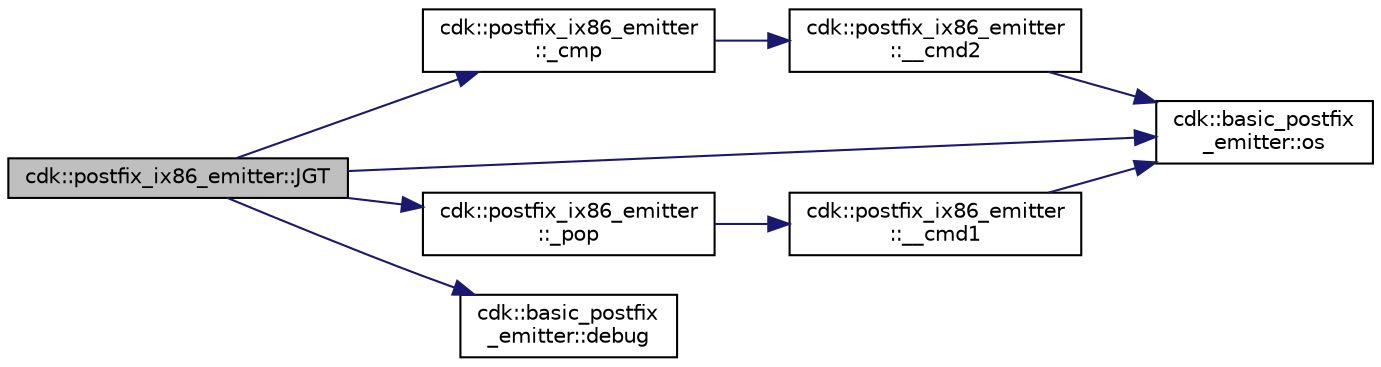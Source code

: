 digraph "cdk::postfix_ix86_emitter::JGT"
{
 // INTERACTIVE_SVG=YES
 // LATEX_PDF_SIZE
  edge [fontname="Helvetica",fontsize="10",labelfontname="Helvetica",labelfontsize="10"];
  node [fontname="Helvetica",fontsize="10",shape=record];
  rankdir="LR";
  Node1 [label="cdk::postfix_ix86_emitter::JGT",height=0.2,width=0.4,color="black", fillcolor="grey75", style="filled", fontcolor="black",tooltip=" "];
  Node1 -> Node2 [color="midnightblue",fontsize="10",style="solid",fontname="Helvetica"];
  Node2 [label="cdk::postfix_ix86_emitter\l::_cmp",height=0.2,width=0.4,color="black", fillcolor="white", style="filled",URL="$classcdk_1_1postfix__ix86__emitter.html#a19c3d045ba3eb3713add6ee6eca91203",tooltip=" "];
  Node2 -> Node3 [color="midnightblue",fontsize="10",style="solid",fontname="Helvetica"];
  Node3 [label="cdk::postfix_ix86_emitter\l::__cmd2",height=0.2,width=0.4,color="black", fillcolor="white", style="filled",URL="$classcdk_1_1postfix__ix86__emitter.html#a7ee08dc5f5cf276f660d61b07fa109ce",tooltip=" "];
  Node3 -> Node4 [color="midnightblue",fontsize="10",style="solid",fontname="Helvetica"];
  Node4 [label="cdk::basic_postfix\l_emitter::os",height=0.2,width=0.4,color="black", fillcolor="white", style="filled",URL="$classcdk_1_1basic__postfix__emitter.html#a34b69125c2b35e846461de6328894166",tooltip=" "];
  Node1 -> Node5 [color="midnightblue",fontsize="10",style="solid",fontname="Helvetica"];
  Node5 [label="cdk::postfix_ix86_emitter\l::_pop",height=0.2,width=0.4,color="black", fillcolor="white", style="filled",URL="$classcdk_1_1postfix__ix86__emitter.html#ab519acd16f1a396be00e1699692c8db2",tooltip=" "];
  Node5 -> Node6 [color="midnightblue",fontsize="10",style="solid",fontname="Helvetica"];
  Node6 [label="cdk::postfix_ix86_emitter\l::__cmd1",height=0.2,width=0.4,color="black", fillcolor="white", style="filled",URL="$classcdk_1_1postfix__ix86__emitter.html#af74d0fe04f44790b197b39ea81b2701a",tooltip=" "];
  Node6 -> Node4 [color="midnightblue",fontsize="10",style="solid",fontname="Helvetica"];
  Node1 -> Node7 [color="midnightblue",fontsize="10",style="solid",fontname="Helvetica"];
  Node7 [label="cdk::basic_postfix\l_emitter::debug",height=0.2,width=0.4,color="black", fillcolor="white", style="filled",URL="$classcdk_1_1basic__postfix__emitter.html#ab8a379fd593474bc165f8187d831affd",tooltip=" "];
  Node1 -> Node4 [color="midnightblue",fontsize="10",style="solid",fontname="Helvetica"];
}
